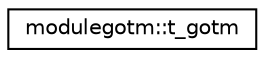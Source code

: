 digraph "Graphical Class Hierarchy"
{
 // LATEX_PDF_SIZE
  edge [fontname="Helvetica",fontsize="10",labelfontname="Helvetica",labelfontsize="10"];
  node [fontname="Helvetica",fontsize="10",shape=record];
  rankdir="LR";
  Node0 [label="modulegotm::t_gotm",height=0.2,width=0.4,color="black", fillcolor="white", style="filled",URL="$structmodulegotm_1_1t__gotm.html",tooltip=" "];
}
